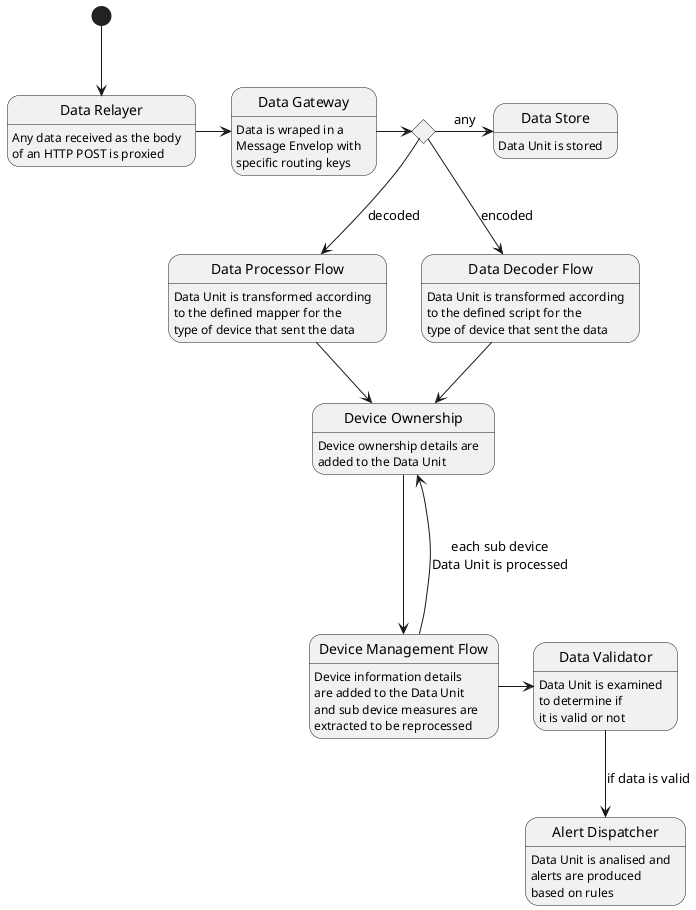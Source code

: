 @startuml data-flow-scope

state "Data Relayer" as DataRelayer
state "Data Gateway" as DataGateway
state decoded_or_encoded <<choice>>
state "Data Processor Flow" as Processor
state "Data Store" as DataStore
state "Data Decoder Flow" as Decoder
state "Device Ownership" as Identity
state "Data Validator" as Validator
state "Device Management Flow" as Device
state "Alert Dispatcher" as Alert

DataStore: Data Unit is stored

DataRelayer : Any data received as the body
DataRelayer : of an HTTP POST is proxied

DataGateway : Data is wraped in a
DataGateway : Message Envelop with
DataGateway : specific routing keys

Processor : Data Unit is transformed according
Processor : to the defined mapper for the
Processor : type of device that sent the data

Decoder : Data Unit is transformed according
Decoder : to the defined script for the
Decoder : type of device that sent the data

Identity : Device ownership details are
Identity : added to the Data Unit

Device : Device information details
Device : are added to the Data Unit
Device : and sub device measures are 
Device : extracted to be reprocessed

Validator : Data Unit is examined 
Validator : to determine if
Validator : it is valid or not

Alert: Data Unit is analised and
Alert: alerts are produced
Alert: based on rules

[*] --> DataRelayer
DataRelayer -> DataGateway
DataGateway -> decoded_or_encoded
decoded_or_encoded --> Processor : decoded
decoded_or_encoded --> Decoder : encoded
Decoder --> Identity
Processor --> Identity

decoded_or_encoded -> DataStore : any 

Identity --> Device

Device -> Validator

Device ---> Identity : each sub device\nData Unit is processed

Validator --> Alert : if data is valid

@enduml
